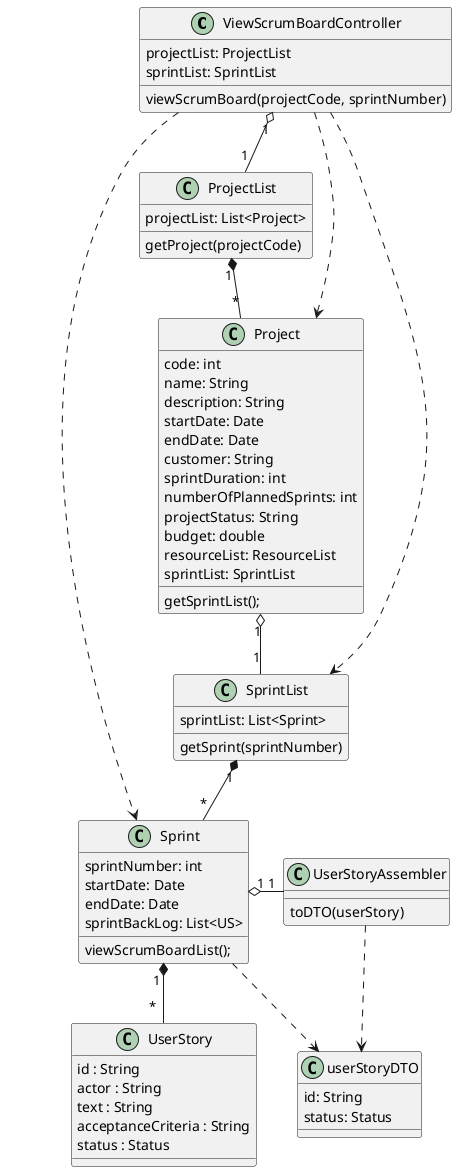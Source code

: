 @startuml

class ViewScrumBoardController {
projectList: ProjectList
sprintList: SprintList
viewScrumBoard(projectCode, sprintNumber)
}

class ProjectList {
projectList: List<Project>
getProject(projectCode)
}

class Project {
code: int
name: String
description: String
startDate: Date
endDate: Date
customer: String
sprintDuration: int
numberOfPlannedSprints: int
projectStatus: String
budget: double
resourceList: ResourceList
sprintList: SprintList
getSprintList();
}

class SprintList {
sprintList: List<Sprint>
getSprint(sprintNumber)
}

class userStoryDTO{
id: String
status: Status
}

class Sprint{
sprintNumber: int
startDate: Date
endDate: Date
sprintBackLog: List<US>
viewScrumBoardList();
}

class UserStory {
id : String
actor : String
text : String
acceptanceCriteria : String
status : Status
}

class UserStoryAssembler{
toDTO(userStory)
}

ViewScrumBoardController "1" o-- "1" ProjectList
ProjectList "1" *-- "*" Project
Project "1" o-- "1" SprintList
SprintList "1" *-- "*" Sprint
Sprint "1 " *-- " *  " UserStory
ViewScrumBoardController ..> Project
Sprint .right.> userStoryDTO
ViewScrumBoardController ..> SprintList
Sprint "1" o-right- "1" UserStoryAssembler
UserStoryAssembler ..> userStoryDTO
ViewScrumBoardController .down.> Sprint


@enduml
